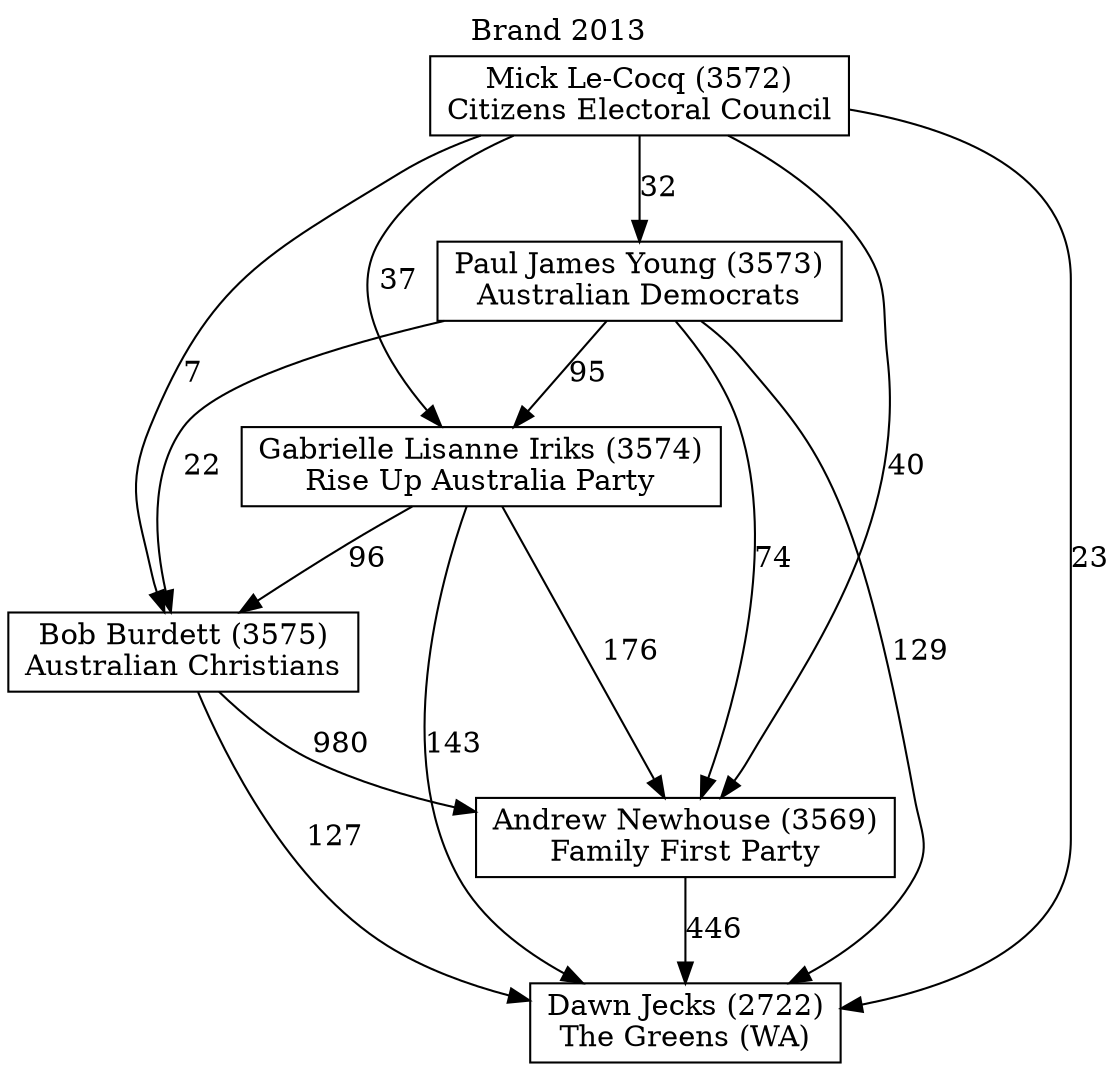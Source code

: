 // House preference flow
digraph "Dawn Jecks (2722)_Brand_2013" {
	graph [label="Brand 2013" labelloc=t mclimit=10]
	node [shape=box]
	"Andrew Newhouse (3569)" [label="Andrew Newhouse (3569)
Family First Party"]
	"Bob Burdett (3575)" [label="Bob Burdett (3575)
Australian Christians"]
	"Dawn Jecks (2722)" [label="Dawn Jecks (2722)
The Greens (WA)"]
	"Gabrielle Lisanne Iriks (3574)" [label="Gabrielle Lisanne Iriks (3574)
Rise Up Australia Party"]
	"Mick Le-Cocq (3572)" [label="Mick Le-Cocq (3572)
Citizens Electoral Council"]
	"Paul James Young (3573)" [label="Paul James Young (3573)
Australian Democrats"]
	"Andrew Newhouse (3569)" -> "Dawn Jecks (2722)" [label=446]
	"Bob Burdett (3575)" -> "Andrew Newhouse (3569)" [label=980]
	"Bob Burdett (3575)" -> "Dawn Jecks (2722)" [label=127]
	"Gabrielle Lisanne Iriks (3574)" -> "Andrew Newhouse (3569)" [label=176]
	"Gabrielle Lisanne Iriks (3574)" -> "Bob Burdett (3575)" [label=96]
	"Gabrielle Lisanne Iriks (3574)" -> "Dawn Jecks (2722)" [label=143]
	"Mick Le-Cocq (3572)" -> "Andrew Newhouse (3569)" [label=40]
	"Mick Le-Cocq (3572)" -> "Bob Burdett (3575)" [label=7]
	"Mick Le-Cocq (3572)" -> "Dawn Jecks (2722)" [label=23]
	"Mick Le-Cocq (3572)" -> "Gabrielle Lisanne Iriks (3574)" [label=37]
	"Mick Le-Cocq (3572)" -> "Paul James Young (3573)" [label=32]
	"Paul James Young (3573)" -> "Andrew Newhouse (3569)" [label=74]
	"Paul James Young (3573)" -> "Bob Burdett (3575)" [label=22]
	"Paul James Young (3573)" -> "Dawn Jecks (2722)" [label=129]
	"Paul James Young (3573)" -> "Gabrielle Lisanne Iriks (3574)" [label=95]
}
